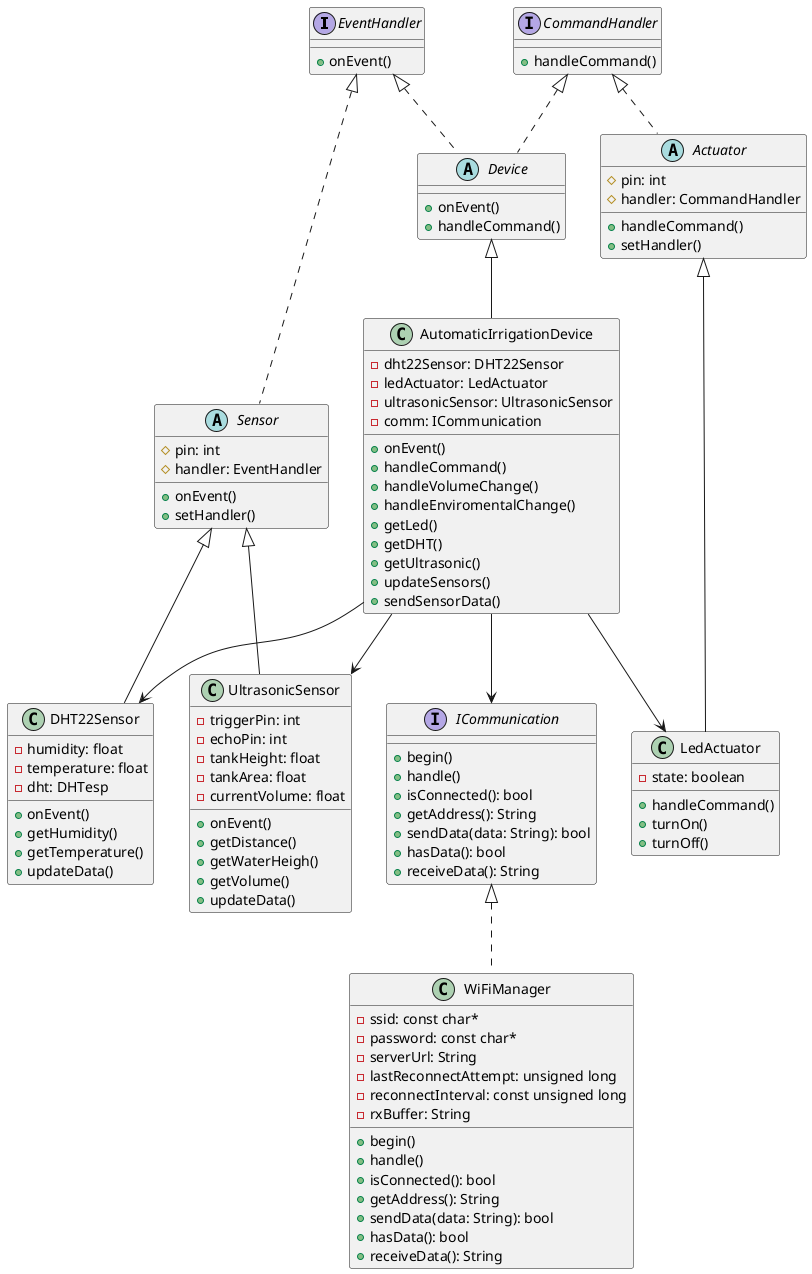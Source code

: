 @startuml Diagrama de clases de HydroSmart

' Interfaces
interface EventHandler {
    + onEvent()
}

interface CommandHandler {
    + handleCommand()
}

interface ICommunication {
    + begin()
    + handle()
    + isConnected(): bool
    + getAddress(): String
    + sendData(data: String): bool
    + hasData(): bool
    + receiveData(): String
}

' Clases abstractas
abstract class Sensor {
    # pin: int
    # handler: EventHandler
    + onEvent()
    + setHandler()
}

abstract class Actuator {
    # pin: int
    # handler: CommandHandler
    + handleCommand()
    + setHandler()
}

abstract class Device {
    + onEvent()
    + handleCommand()
}

' Clases concretas
class DHT22Sensor {
    - humidity: float
    - temperature: float
    - dht: DHTesp
    + onEvent()
    + getHumidity()
    + getTemperature()
    + updateData()
}

class UltrasonicSensor {
    - triggerPin: int
    - echoPin: int
    - tankHeight: float
    - tankArea: float
    - currentVolume: float
    + onEvent()
    + getDistance()
    + getWaterHeigh()
    + getVolume()
    + updateData()
}

class LedActuator {
    - state: boolean
    + handleCommand()
    + turnOn()
    + turnOff()
}

class AutomaticIrrigationDevice {
    - dht22Sensor: DHT22Sensor
    - ledActuator: LedActuator
    - ultrasonicSensor: UltrasonicSensor
    - comm: ICommunication
    + onEvent()
    + handleCommand()
    + handleVolumeChange()
    + handleEnviromentalChange()
    + getLed()
    + getDHT()
    + getUltrasonic()
    + updateSensors()
    + sendSensorData()
}

class WiFiManager {
    - ssid: const char*
    - password: const char*
    - serverUrl: String
    - lastReconnectAttempt: unsigned long
    - reconnectInterval: const unsigned long
    - rxBuffer: String
    + begin()
    + handle()
    + isConnected(): bool
    + getAddress(): String
    + sendData(data: String): bool
    + hasData(): bool
    + receiveData(): String
}

' Relaciones de implementación de interfaces
EventHandler <|.. Sensor
CommandHandler <|.. Actuator
EventHandler <|.. Device
CommandHandler <|.. Device
ICommunication <|.. WiFiManager

' Relaciones de herencia
Sensor <|-- DHT22Sensor
Sensor <|-- UltrasonicSensor
Actuator <|-- LedActuator
Device <|-- AutomaticIrrigationDevice

' Relaciones de composición/agregación (dependencia)
AutomaticIrrigationDevice --> DHT22Sensor
AutomaticIrrigationDevice --> UltrasonicSensor
AutomaticIrrigationDevice --> LedActuator
AutomaticIrrigationDevice --> ICommunication

@enduml